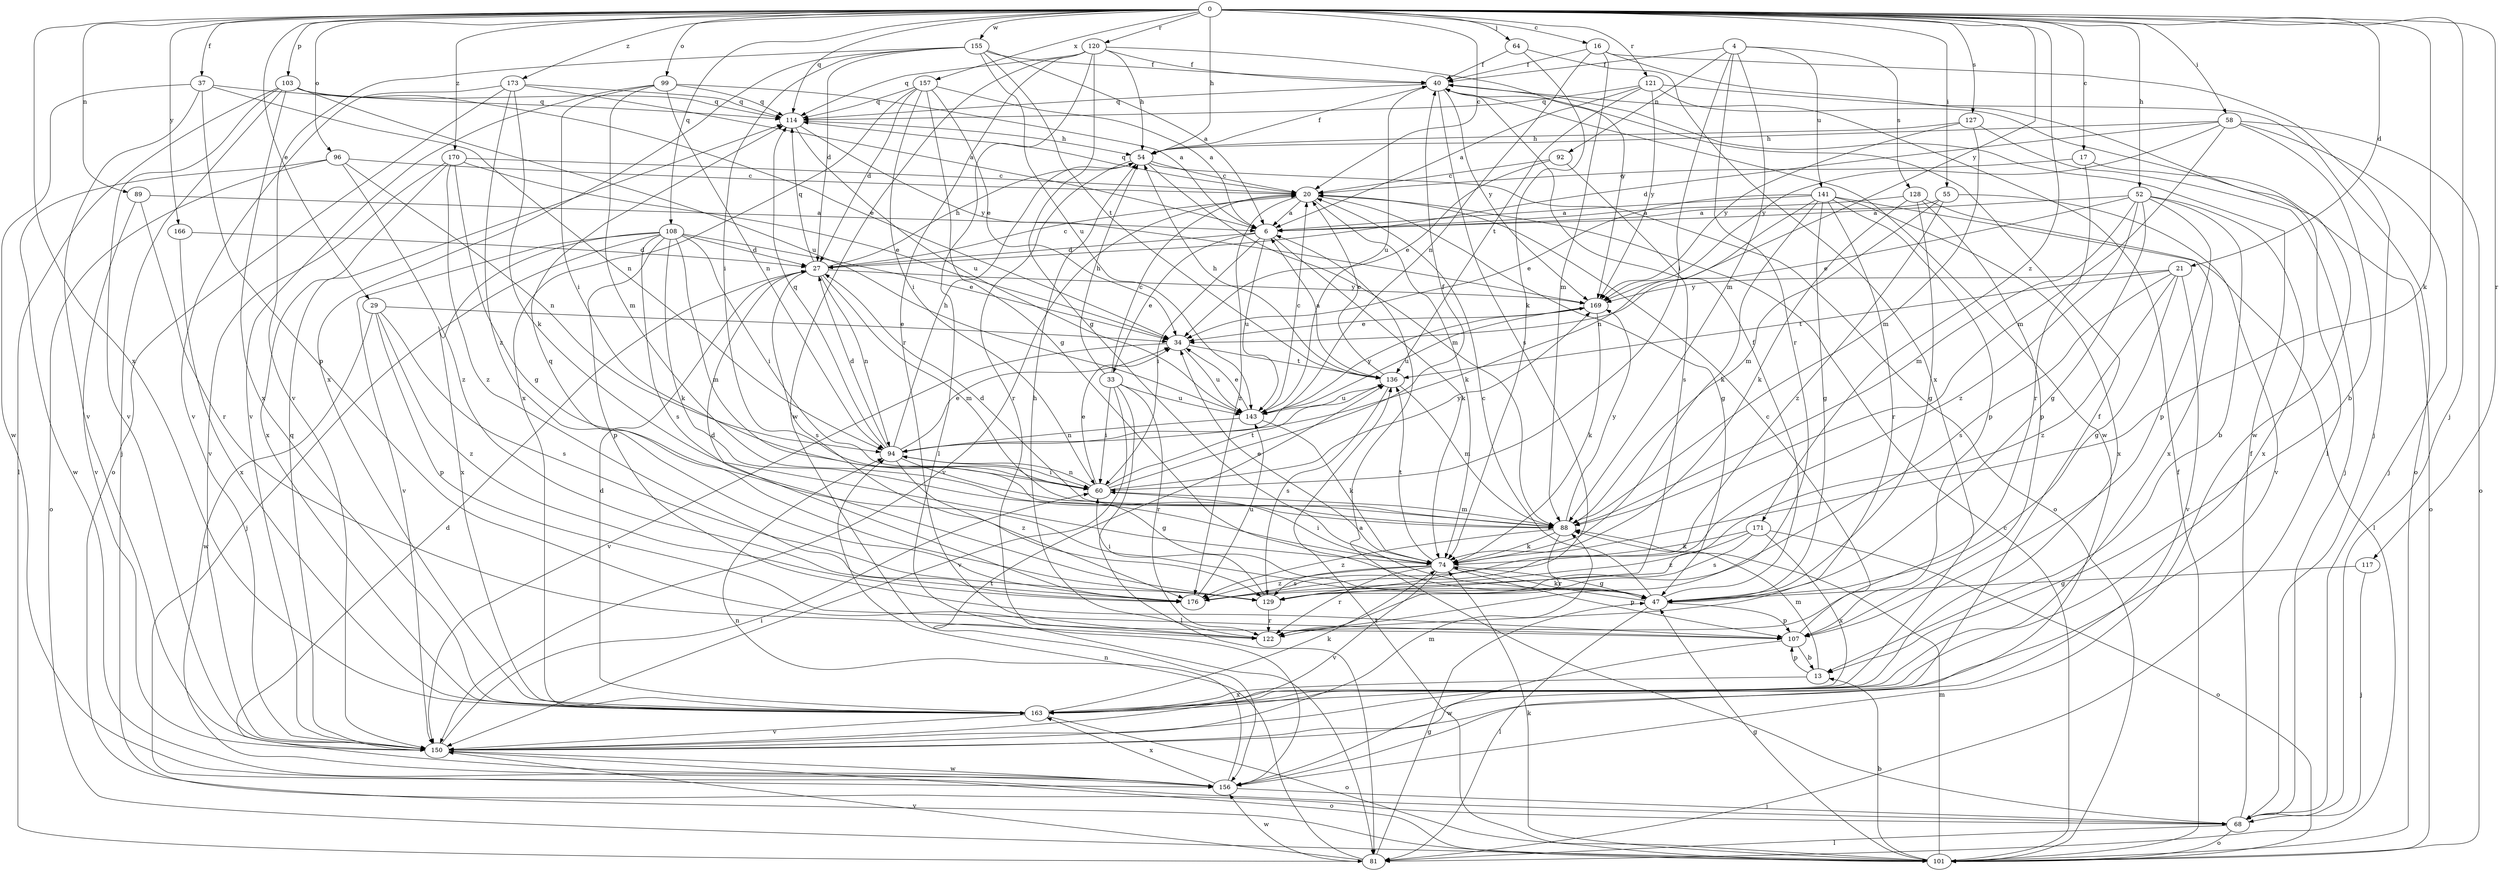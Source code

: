 strict digraph  {
0;
4;
6;
13;
16;
17;
20;
21;
27;
29;
33;
34;
37;
40;
47;
52;
54;
55;
58;
60;
64;
68;
74;
81;
88;
89;
92;
94;
96;
99;
101;
103;
107;
108;
114;
117;
120;
121;
122;
127;
128;
129;
136;
141;
143;
150;
155;
156;
157;
163;
166;
169;
170;
171;
173;
176;
0 -> 16  [label=c];
0 -> 17  [label=c];
0 -> 20  [label=c];
0 -> 21  [label=d];
0 -> 29  [label=e];
0 -> 37  [label=f];
0 -> 52  [label=h];
0 -> 54  [label=h];
0 -> 55  [label=i];
0 -> 58  [label=i];
0 -> 64  [label=j];
0 -> 68  [label=j];
0 -> 74  [label=k];
0 -> 89  [label=n];
0 -> 96  [label=o];
0 -> 99  [label=o];
0 -> 103  [label=p];
0 -> 108  [label=q];
0 -> 114  [label=q];
0 -> 117  [label=r];
0 -> 120  [label=r];
0 -> 121  [label=r];
0 -> 127  [label=s];
0 -> 155  [label=w];
0 -> 157  [label=x];
0 -> 163  [label=x];
0 -> 166  [label=y];
0 -> 169  [label=y];
0 -> 170  [label=z];
0 -> 171  [label=z];
0 -> 173  [label=z];
4 -> 40  [label=f];
4 -> 60  [label=i];
4 -> 88  [label=m];
4 -> 92  [label=n];
4 -> 122  [label=r];
4 -> 128  [label=s];
4 -> 141  [label=u];
6 -> 27  [label=d];
6 -> 33  [label=e];
6 -> 60  [label=i];
6 -> 74  [label=k];
6 -> 143  [label=u];
13 -> 88  [label=m];
13 -> 107  [label=p];
13 -> 163  [label=x];
16 -> 40  [label=f];
16 -> 68  [label=j];
16 -> 81  [label=l];
16 -> 88  [label=m];
16 -> 94  [label=n];
17 -> 20  [label=c];
17 -> 101  [label=o];
17 -> 122  [label=r];
20 -> 6  [label=a];
20 -> 47  [label=g];
20 -> 74  [label=k];
20 -> 114  [label=q];
20 -> 150  [label=v];
20 -> 176  [label=z];
21 -> 47  [label=g];
21 -> 129  [label=s];
21 -> 136  [label=t];
21 -> 150  [label=v];
21 -> 169  [label=y];
21 -> 176  [label=z];
27 -> 20  [label=c];
27 -> 54  [label=h];
27 -> 88  [label=m];
27 -> 94  [label=n];
27 -> 114  [label=q];
27 -> 129  [label=s];
27 -> 169  [label=y];
29 -> 34  [label=e];
29 -> 107  [label=p];
29 -> 129  [label=s];
29 -> 156  [label=w];
29 -> 176  [label=z];
33 -> 20  [label=c];
33 -> 54  [label=h];
33 -> 60  [label=i];
33 -> 81  [label=l];
33 -> 122  [label=r];
33 -> 143  [label=u];
33 -> 150  [label=v];
34 -> 136  [label=t];
34 -> 143  [label=u];
34 -> 150  [label=v];
37 -> 94  [label=n];
37 -> 107  [label=p];
37 -> 114  [label=q];
37 -> 150  [label=v];
37 -> 156  [label=w];
40 -> 114  [label=q];
40 -> 129  [label=s];
40 -> 143  [label=u];
40 -> 156  [label=w];
40 -> 169  [label=y];
47 -> 20  [label=c];
47 -> 40  [label=f];
47 -> 74  [label=k];
47 -> 81  [label=l];
47 -> 107  [label=p];
52 -> 6  [label=a];
52 -> 13  [label=b];
52 -> 34  [label=e];
52 -> 47  [label=g];
52 -> 88  [label=m];
52 -> 107  [label=p];
52 -> 163  [label=x];
52 -> 176  [label=z];
54 -> 20  [label=c];
54 -> 40  [label=f];
54 -> 88  [label=m];
54 -> 101  [label=o];
54 -> 122  [label=r];
55 -> 6  [label=a];
55 -> 88  [label=m];
55 -> 150  [label=v];
55 -> 176  [label=z];
58 -> 13  [label=b];
58 -> 27  [label=d];
58 -> 54  [label=h];
58 -> 68  [label=j];
58 -> 88  [label=m];
58 -> 101  [label=o];
58 -> 169  [label=y];
60 -> 34  [label=e];
60 -> 40  [label=f];
60 -> 88  [label=m];
60 -> 94  [label=n];
60 -> 136  [label=t];
60 -> 169  [label=y];
64 -> 40  [label=f];
64 -> 74  [label=k];
64 -> 163  [label=x];
68 -> 6  [label=a];
68 -> 40  [label=f];
68 -> 81  [label=l];
68 -> 101  [label=o];
74 -> 34  [label=e];
74 -> 47  [label=g];
74 -> 60  [label=i];
74 -> 107  [label=p];
74 -> 122  [label=r];
74 -> 129  [label=s];
74 -> 136  [label=t];
74 -> 150  [label=v];
74 -> 176  [label=z];
81 -> 47  [label=g];
81 -> 94  [label=n];
81 -> 150  [label=v];
81 -> 156  [label=w];
88 -> 27  [label=d];
88 -> 74  [label=k];
88 -> 122  [label=r];
88 -> 169  [label=y];
88 -> 176  [label=z];
89 -> 6  [label=a];
89 -> 122  [label=r];
89 -> 150  [label=v];
92 -> 20  [label=c];
92 -> 34  [label=e];
92 -> 129  [label=s];
94 -> 27  [label=d];
94 -> 34  [label=e];
94 -> 47  [label=g];
94 -> 54  [label=h];
94 -> 60  [label=i];
94 -> 114  [label=q];
94 -> 176  [label=z];
96 -> 20  [label=c];
96 -> 94  [label=n];
96 -> 101  [label=o];
96 -> 156  [label=w];
96 -> 176  [label=z];
99 -> 6  [label=a];
99 -> 60  [label=i];
99 -> 88  [label=m];
99 -> 94  [label=n];
99 -> 114  [label=q];
99 -> 150  [label=v];
101 -> 13  [label=b];
101 -> 20  [label=c];
101 -> 40  [label=f];
101 -> 47  [label=g];
101 -> 74  [label=k];
101 -> 88  [label=m];
101 -> 136  [label=t];
103 -> 34  [label=e];
103 -> 68  [label=j];
103 -> 81  [label=l];
103 -> 114  [label=q];
103 -> 143  [label=u];
103 -> 150  [label=v];
103 -> 163  [label=x];
107 -> 13  [label=b];
107 -> 20  [label=c];
107 -> 156  [label=w];
108 -> 27  [label=d];
108 -> 34  [label=e];
108 -> 60  [label=i];
108 -> 68  [label=j];
108 -> 74  [label=k];
108 -> 88  [label=m];
108 -> 107  [label=p];
108 -> 129  [label=s];
108 -> 150  [label=v];
108 -> 163  [label=x];
114 -> 54  [label=h];
114 -> 143  [label=u];
114 -> 169  [label=y];
117 -> 47  [label=g];
117 -> 68  [label=j];
120 -> 40  [label=f];
120 -> 47  [label=g];
120 -> 54  [label=h];
120 -> 81  [label=l];
120 -> 114  [label=q];
120 -> 122  [label=r];
120 -> 156  [label=w];
120 -> 169  [label=y];
121 -> 6  [label=a];
121 -> 101  [label=o];
121 -> 114  [label=q];
121 -> 136  [label=t];
121 -> 156  [label=w];
121 -> 169  [label=y];
122 -> 54  [label=h];
127 -> 54  [label=h];
127 -> 68  [label=j];
127 -> 88  [label=m];
127 -> 169  [label=y];
128 -> 6  [label=a];
128 -> 47  [label=g];
128 -> 74  [label=k];
128 -> 107  [label=p];
128 -> 163  [label=x];
129 -> 60  [label=i];
129 -> 114  [label=q];
129 -> 122  [label=r];
136 -> 6  [label=a];
136 -> 20  [label=c];
136 -> 54  [label=h];
136 -> 88  [label=m];
136 -> 129  [label=s];
136 -> 143  [label=u];
141 -> 6  [label=a];
141 -> 34  [label=e];
141 -> 47  [label=g];
141 -> 74  [label=k];
141 -> 81  [label=l];
141 -> 94  [label=n];
141 -> 107  [label=p];
141 -> 122  [label=r];
141 -> 163  [label=x];
143 -> 20  [label=c];
143 -> 34  [label=e];
143 -> 74  [label=k];
143 -> 94  [label=n];
143 -> 169  [label=y];
150 -> 40  [label=f];
150 -> 60  [label=i];
150 -> 88  [label=m];
150 -> 101  [label=o];
150 -> 114  [label=q];
150 -> 156  [label=w];
155 -> 6  [label=a];
155 -> 27  [label=d];
155 -> 40  [label=f];
155 -> 60  [label=i];
155 -> 136  [label=t];
155 -> 143  [label=u];
155 -> 150  [label=v];
155 -> 163  [label=x];
156 -> 27  [label=d];
156 -> 68  [label=j];
156 -> 94  [label=n];
156 -> 136  [label=t];
156 -> 163  [label=x];
157 -> 6  [label=a];
157 -> 27  [label=d];
157 -> 34  [label=e];
157 -> 47  [label=g];
157 -> 60  [label=i];
157 -> 114  [label=q];
157 -> 163  [label=x];
163 -> 27  [label=d];
163 -> 74  [label=k];
163 -> 101  [label=o];
163 -> 150  [label=v];
166 -> 27  [label=d];
166 -> 163  [label=x];
169 -> 34  [label=e];
169 -> 74  [label=k];
169 -> 143  [label=u];
170 -> 20  [label=c];
170 -> 34  [label=e];
170 -> 47  [label=g];
170 -> 150  [label=v];
170 -> 163  [label=x];
170 -> 176  [label=z];
171 -> 74  [label=k];
171 -> 101  [label=o];
171 -> 129  [label=s];
171 -> 163  [label=x];
171 -> 176  [label=z];
173 -> 6  [label=a];
173 -> 74  [label=k];
173 -> 101  [label=o];
173 -> 114  [label=q];
173 -> 150  [label=v];
173 -> 176  [label=z];
176 -> 27  [label=d];
176 -> 143  [label=u];
}
